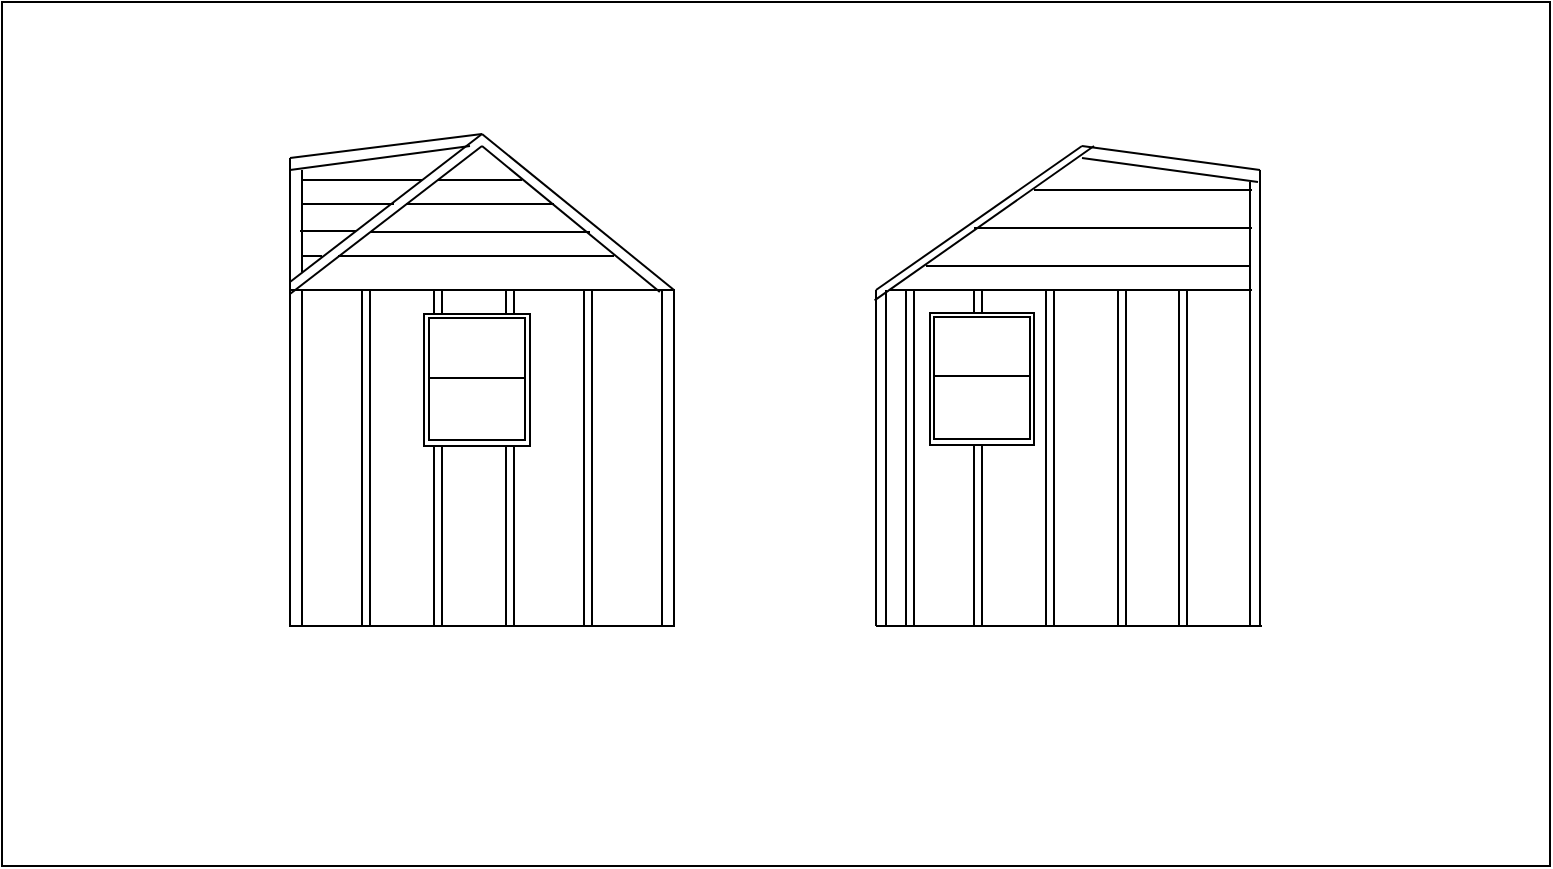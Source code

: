 <mxfile version="12.1.8" type="github" pages="1">
  <diagram id="g_ra0QsFDLkrMLtNDbzg" name="Page-1">
    <mxGraphModel dx="313" dy="173" grid="1" gridSize="1" guides="1" tooltips="1" connect="1" arrows="1" fold="1" page="1" pageScale="1" pageWidth="1100" pageHeight="850" math="0" shadow="0">
      <root>
        <mxCell id="0"/>
        <mxCell id="1" parent="0"/>
        <mxCell id="goL7TFo5vbJw7yo4EG2R-53" value="" style="rounded=0;whiteSpace=wrap;html=1;strokeWidth=1;" vertex="1" parent="1">
          <mxGeometry x="96" width="774" height="432" as="geometry"/>
        </mxCell>
        <mxCell id="goL7TFo5vbJw7yo4EG2R-47" value="" style="rounded=0;whiteSpace=wrap;html=1;strokeWidth=1;" vertex="1" parent="1">
          <mxGeometry x="582" y="144" width="4" height="168" as="geometry"/>
        </mxCell>
        <mxCell id="goL7TFo5vbJw7yo4EG2R-52" value="" style="rounded=0;whiteSpace=wrap;html=1;strokeWidth=1;" vertex="1" parent="1">
          <mxGeometry x="560" y="155.5" width="52" height="66" as="geometry"/>
        </mxCell>
        <mxCell id="goL7TFo5vbJw7yo4EG2R-2" value="" style="rounded=0;whiteSpace=wrap;html=1;" vertex="1" parent="1">
          <mxGeometry x="246" y="144" width="180" height="168" as="geometry"/>
        </mxCell>
        <mxCell id="goL7TFo5vbJw7yo4EG2R-7" value="" style="rounded=0;whiteSpace=wrap;html=1;" vertex="1" parent="1">
          <mxGeometry x="348" y="144" width="4" height="168" as="geometry"/>
        </mxCell>
        <mxCell id="goL7TFo5vbJw7yo4EG2R-6" value="" style="rounded=0;whiteSpace=wrap;html=1;" vertex="1" parent="1">
          <mxGeometry x="312" y="144" width="4" height="168" as="geometry"/>
        </mxCell>
        <mxCell id="goL7TFo5vbJw7yo4EG2R-29" value="" style="rounded=0;whiteSpace=wrap;html=1;strokeWidth=1;" vertex="1" parent="1">
          <mxGeometry x="307" y="156" width="53" height="66" as="geometry"/>
        </mxCell>
        <mxCell id="goL7TFo5vbJw7yo4EG2R-1" value="" style="rounded=0;whiteSpace=wrap;html=1;" vertex="1" parent="1">
          <mxGeometry x="240" y="144" width="6" height="168" as="geometry"/>
        </mxCell>
        <mxCell id="goL7TFo5vbJw7yo4EG2R-3" value="" style="rounded=0;whiteSpace=wrap;html=1;" vertex="1" parent="1">
          <mxGeometry x="426" y="144" width="6" height="168" as="geometry"/>
        </mxCell>
        <mxCell id="goL7TFo5vbJw7yo4EG2R-4" value="" style="rounded=0;whiteSpace=wrap;html=1;" vertex="1" parent="1">
          <mxGeometry x="276" y="144" width="4" height="168" as="geometry"/>
        </mxCell>
        <mxCell id="goL7TFo5vbJw7yo4EG2R-8" value="" style="rounded=0;whiteSpace=wrap;html=1;" vertex="1" parent="1">
          <mxGeometry x="387" y="144" width="4" height="168" as="geometry"/>
        </mxCell>
        <mxCell id="goL7TFo5vbJw7yo4EG2R-9" value="" style="endArrow=none;html=1;" edge="1" parent="1">
          <mxGeometry width="50" height="50" relative="1" as="geometry">
            <mxPoint x="240" y="146" as="sourcePoint"/>
            <mxPoint x="336" y="72" as="targetPoint"/>
          </mxGeometry>
        </mxCell>
        <mxCell id="goL7TFo5vbJw7yo4EG2R-10" value="" style="endArrow=none;html=1;" edge="1" parent="1">
          <mxGeometry width="50" height="50" relative="1" as="geometry">
            <mxPoint x="240" y="140" as="sourcePoint"/>
            <mxPoint x="336" y="66" as="targetPoint"/>
          </mxGeometry>
        </mxCell>
        <mxCell id="goL7TFo5vbJw7yo4EG2R-11" value="" style="endArrow=none;html=1;" edge="1" parent="1">
          <mxGeometry width="50" height="50" relative="1" as="geometry">
            <mxPoint x="432" y="144" as="sourcePoint"/>
            <mxPoint x="336" y="66" as="targetPoint"/>
          </mxGeometry>
        </mxCell>
        <mxCell id="goL7TFo5vbJw7yo4EG2R-12" value="" style="endArrow=none;html=1;exitX=0.994;exitY=0.006;exitDx=0;exitDy=0;exitPerimeter=0;" edge="1" parent="1" source="goL7TFo5vbJw7yo4EG2R-2">
          <mxGeometry width="50" height="50" relative="1" as="geometry">
            <mxPoint x="492" y="152" as="sourcePoint"/>
            <mxPoint x="336" y="72" as="targetPoint"/>
          </mxGeometry>
        </mxCell>
        <mxCell id="goL7TFo5vbJw7yo4EG2R-13" value="" style="line;strokeWidth=1;direction=south;html=1;" vertex="1" parent="1">
          <mxGeometry x="235" y="78" width="10" height="70" as="geometry"/>
        </mxCell>
        <mxCell id="goL7TFo5vbJw7yo4EG2R-14" value="" style="line;strokeWidth=1;direction=south;html=1;" vertex="1" parent="1">
          <mxGeometry x="241" y="84" width="10" height="51" as="geometry"/>
        </mxCell>
        <mxCell id="goL7TFo5vbJw7yo4EG2R-15" value="" style="endArrow=none;html=1;" edge="1" parent="1">
          <mxGeometry width="50" height="50" relative="1" as="geometry">
            <mxPoint x="240" y="84" as="sourcePoint"/>
            <mxPoint x="330" y="72" as="targetPoint"/>
          </mxGeometry>
        </mxCell>
        <mxCell id="goL7TFo5vbJw7yo4EG2R-16" value="" style="endArrow=none;html=1;" edge="1" parent="1">
          <mxGeometry width="50" height="50" relative="1" as="geometry">
            <mxPoint x="240" y="78" as="sourcePoint"/>
            <mxPoint x="336" y="66" as="targetPoint"/>
          </mxGeometry>
        </mxCell>
        <mxCell id="goL7TFo5vbJw7yo4EG2R-17" value="" style="line;strokeWidth=1;html=1;" vertex="1" parent="1">
          <mxGeometry x="246" y="84" width="60" height="10" as="geometry"/>
        </mxCell>
        <mxCell id="goL7TFo5vbJw7yo4EG2R-18" value="" style="line;strokeWidth=1;html=1;" vertex="1" parent="1">
          <mxGeometry x="246" y="96" width="46" height="10" as="geometry"/>
        </mxCell>
        <mxCell id="goL7TFo5vbJw7yo4EG2R-19" value="" style="line;strokeWidth=1;html=1;" vertex="1" parent="1">
          <mxGeometry x="245" y="109.5" width="28" height="10" as="geometry"/>
        </mxCell>
        <mxCell id="goL7TFo5vbJw7yo4EG2R-21" value="" style="line;strokeWidth=1;html=1;" vertex="1" parent="1">
          <mxGeometry x="314" y="84" width="42" height="10" as="geometry"/>
        </mxCell>
        <mxCell id="goL7TFo5vbJw7yo4EG2R-22" value="" style="line;strokeWidth=1;html=1;" vertex="1" parent="1">
          <mxGeometry x="298" y="96" width="74" height="10" as="geometry"/>
        </mxCell>
        <mxCell id="goL7TFo5vbJw7yo4EG2R-23" value="" style="line;strokeWidth=1;html=1;" vertex="1" parent="1">
          <mxGeometry x="280" y="110" width="110" height="10" as="geometry"/>
        </mxCell>
        <mxCell id="goL7TFo5vbJw7yo4EG2R-24" value="" style="line;strokeWidth=1;html=1;" vertex="1" parent="1">
          <mxGeometry x="246" y="122" width="10" height="10" as="geometry"/>
        </mxCell>
        <mxCell id="goL7TFo5vbJw7yo4EG2R-27" value="" style="line;strokeWidth=1;html=1;" vertex="1" parent="1">
          <mxGeometry x="264" y="122" width="138" height="10" as="geometry"/>
        </mxCell>
        <mxCell id="goL7TFo5vbJw7yo4EG2R-28" value="" style="rounded=0;whiteSpace=wrap;html=1;strokeWidth=1;direction=south;" vertex="1" parent="1">
          <mxGeometry x="309.5" y="158" width="48" height="61" as="geometry"/>
        </mxCell>
        <mxCell id="goL7TFo5vbJw7yo4EG2R-31" value="" style="line;strokeWidth=1;direction=south;html=1;" vertex="1" parent="1">
          <mxGeometry x="528" y="144" width="10" height="168" as="geometry"/>
        </mxCell>
        <mxCell id="goL7TFo5vbJw7yo4EG2R-32" value="" style="line;strokeWidth=1;direction=south;html=1;" vertex="1" parent="1">
          <mxGeometry x="720" y="84" width="10" height="228" as="geometry"/>
        </mxCell>
        <mxCell id="goL7TFo5vbJw7yo4EG2R-33" value="" style="line;strokeWidth=1;html=1;" vertex="1" parent="1">
          <mxGeometry x="533" y="307" width="193" height="10" as="geometry"/>
        </mxCell>
        <mxCell id="goL7TFo5vbJw7yo4EG2R-34" value="" style="endArrow=none;html=1;exitX=0;exitY=0.5;exitDx=0;exitDy=0;exitPerimeter=0;" edge="1" parent="1" source="goL7TFo5vbJw7yo4EG2R-31">
          <mxGeometry width="50" height="50" relative="1" as="geometry">
            <mxPoint x="538" y="139" as="sourcePoint"/>
            <mxPoint x="636" y="72" as="targetPoint"/>
          </mxGeometry>
        </mxCell>
        <mxCell id="goL7TFo5vbJw7yo4EG2R-35" value="" style="endArrow=none;html=1;entryX=0;entryY=0.5;entryDx=0;entryDy=0;entryPerimeter=0;" edge="1" parent="1" target="goL7TFo5vbJw7yo4EG2R-32">
          <mxGeometry width="50" height="50" relative="1" as="geometry">
            <mxPoint x="636" y="72" as="sourcePoint"/>
            <mxPoint x="722" y="84" as="targetPoint"/>
          </mxGeometry>
        </mxCell>
        <mxCell id="goL7TFo5vbJw7yo4EG2R-36" value="" style="endArrow=none;html=1;exitX=0.031;exitY=0.571;exitDx=0;exitDy=0;exitPerimeter=0;" edge="1" parent="1" source="goL7TFo5vbJw7yo4EG2R-31">
          <mxGeometry width="50" height="50" relative="1" as="geometry">
            <mxPoint x="576" y="176" as="sourcePoint"/>
            <mxPoint x="642" y="72" as="targetPoint"/>
          </mxGeometry>
        </mxCell>
        <mxCell id="goL7TFo5vbJw7yo4EG2R-37" value="" style="endArrow=none;html=1;" edge="1" parent="1">
          <mxGeometry width="50" height="50" relative="1" as="geometry">
            <mxPoint x="724" y="90" as="sourcePoint"/>
            <mxPoint x="636" y="78" as="targetPoint"/>
          </mxGeometry>
        </mxCell>
        <mxCell id="goL7TFo5vbJw7yo4EG2R-38" value="" style="line;strokeWidth=1;direction=south;html=1;" vertex="1" parent="1">
          <mxGeometry x="715" y="90" width="10" height="222" as="geometry"/>
        </mxCell>
        <mxCell id="goL7TFo5vbJw7yo4EG2R-39" value="" style="line;strokeWidth=1;direction=south;html=1;" vertex="1" parent="1">
          <mxGeometry x="533" y="144" width="10" height="168" as="geometry"/>
        </mxCell>
        <mxCell id="goL7TFo5vbJw7yo4EG2R-40" value="" style="line;strokeWidth=1;html=1;" vertex="1" parent="1">
          <mxGeometry x="540" y="139" width="181" height="10" as="geometry"/>
        </mxCell>
        <mxCell id="goL7TFo5vbJw7yo4EG2R-41" value="" style="line;strokeWidth=1;html=1;" vertex="1" parent="1">
          <mxGeometry x="558" y="127" width="162" height="10" as="geometry"/>
        </mxCell>
        <mxCell id="goL7TFo5vbJw7yo4EG2R-42" value="" style="line;strokeWidth=1;html=1;" vertex="1" parent="1">
          <mxGeometry x="582" y="108" width="139" height="10" as="geometry"/>
        </mxCell>
        <mxCell id="goL7TFo5vbJw7yo4EG2R-43" value="" style="line;strokeWidth=1;html=1;" vertex="1" parent="1">
          <mxGeometry x="612" y="89" width="109" height="10" as="geometry"/>
        </mxCell>
        <mxCell id="goL7TFo5vbJw7yo4EG2R-45" value="" style="rounded=0;whiteSpace=wrap;html=1;strokeWidth=1;" vertex="1" parent="1">
          <mxGeometry x="548" y="144" width="4" height="168" as="geometry"/>
        </mxCell>
        <mxCell id="goL7TFo5vbJw7yo4EG2R-48" value="" style="rounded=0;whiteSpace=wrap;html=1;strokeWidth=1;" vertex="1" parent="1">
          <mxGeometry x="618" y="144" width="4" height="168" as="geometry"/>
        </mxCell>
        <mxCell id="goL7TFo5vbJw7yo4EG2R-49" value="" style="rounded=0;whiteSpace=wrap;html=1;strokeWidth=1;" vertex="1" parent="1">
          <mxGeometry x="654" y="144" width="4" height="168" as="geometry"/>
        </mxCell>
        <mxCell id="goL7TFo5vbJw7yo4EG2R-50" value="" style="rounded=0;whiteSpace=wrap;html=1;strokeWidth=1;" vertex="1" parent="1">
          <mxGeometry x="684.5" y="144" width="4" height="168" as="geometry"/>
        </mxCell>
        <mxCell id="goL7TFo5vbJw7yo4EG2R-51" value="" style="rounded=0;whiteSpace=wrap;html=1;strokeWidth=1;direction=south;" vertex="1" parent="1">
          <mxGeometry x="562" y="157.5" width="48" height="61" as="geometry"/>
        </mxCell>
        <mxCell id="goL7TFo5vbJw7yo4EG2R-54" value="" style="line;strokeWidth=1;html=1;" vertex="1" parent="1">
          <mxGeometry x="310" y="183" width="48" height="10" as="geometry"/>
        </mxCell>
        <mxCell id="goL7TFo5vbJw7yo4EG2R-56" value="" style="line;strokeWidth=1;html=1;" vertex="1" parent="1">
          <mxGeometry x="562" y="182" width="48" height="10" as="geometry"/>
        </mxCell>
      </root>
    </mxGraphModel>
  </diagram>
</mxfile>

